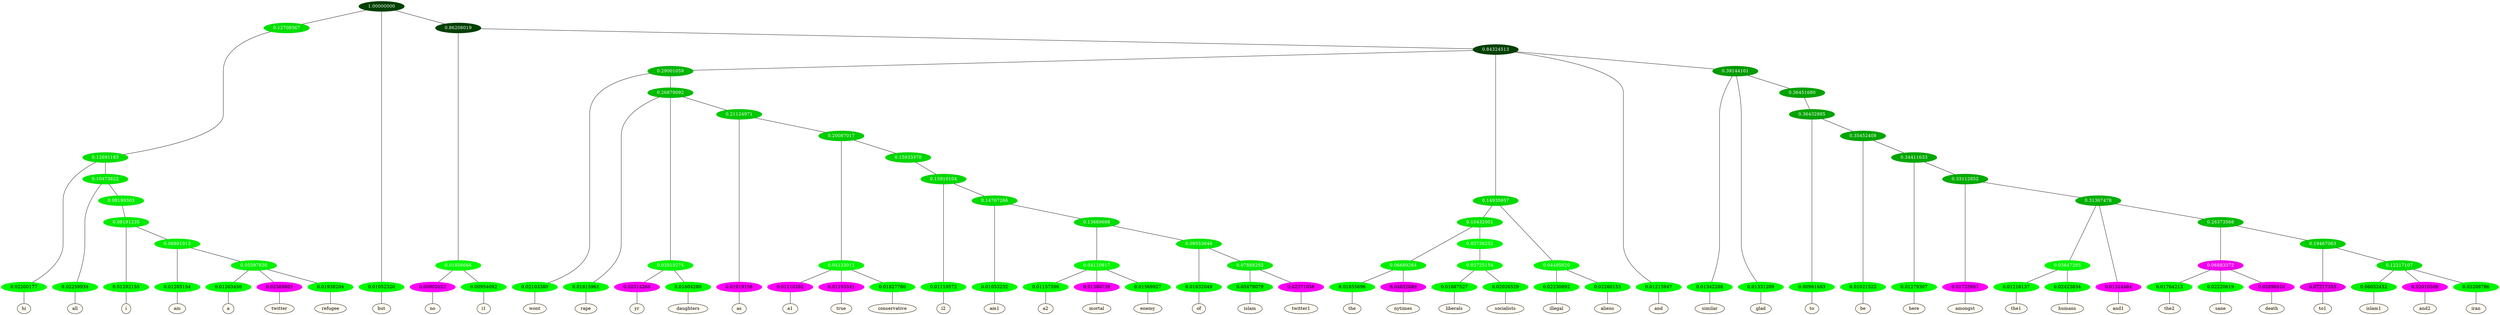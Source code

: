 graph {
	node [format=png height=0.15 nodesep=0.001 ordering=out overlap=prism overlap_scaling=0.01 ranksep=0.001 ratio=0.2 style=filled width=0.15]
	{
		rank=same
		a_w_7 [label=hi color=black fillcolor=floralwhite style="filled,solid"]
		a_w_15 [label=all color=black fillcolor=floralwhite style="filled,solid"]
		a_w_33 [label=i color=black fillcolor=floralwhite style="filled,solid"]
		a_w_44 [label=am color=black fillcolor=floralwhite style="filled,solid"]
		a_w_52 [label=a color=black fillcolor=floralwhite style="filled,solid"]
		a_w_53 [label=twitter color=black fillcolor=floralwhite style="filled,solid"]
		a_w_54 [label=refugee color=black fillcolor=floralwhite style="filled,solid"]
		a_w_2 [label=but color=black fillcolor=floralwhite style="filled,solid"]
		a_w_9 [label=no color=black fillcolor=floralwhite style="filled,solid"]
		a_w_10 [label=i1 color=black fillcolor=floralwhite style="filled,solid"]
		a_w_17 [label=wont color=black fillcolor=floralwhite style="filled,solid"]
		a_w_25 [label=rape color=black fillcolor=floralwhite style="filled,solid"]
		a_w_35 [label=yr color=black fillcolor=floralwhite style="filled,solid"]
		a_w_36 [label=daughters color=black fillcolor=floralwhite style="filled,solid"]
		a_w_37 [label=as color=black fillcolor=floralwhite style="filled,solid"]
		a_w_55 [label=a1 color=black fillcolor=floralwhite style="filled,solid"]
		a_w_56 [label=true color=black fillcolor=floralwhite style="filled,solid"]
		a_w_57 [label=conservative color=black fillcolor=floralwhite style="filled,solid"]
		a_w_61 [label=i2 color=black fillcolor=floralwhite style="filled,solid"]
		a_w_65 [label=am1 color=black fillcolor=floralwhite style="filled,solid"]
		a_w_76 [label=a2 color=black fillcolor=floralwhite style="filled,solid"]
		a_w_77 [label=mortal color=black fillcolor=floralwhite style="filled,solid"]
		a_w_78 [label=enemy color=black fillcolor=floralwhite style="filled,solid"]
		a_w_79 [label=of color=black fillcolor=floralwhite style="filled,solid"]
		a_w_86 [label=islam color=black fillcolor=floralwhite style="filled,solid"]
		a_w_87 [label=twitter1 color=black fillcolor=floralwhite style="filled,solid"]
		a_w_39 [label=the color=black fillcolor=floralwhite style="filled,solid"]
		a_w_40 [label=nytimes color=black fillcolor=floralwhite style="filled,solid"]
		a_w_48 [label=liberals color=black fillcolor=floralwhite style="filled,solid"]
		a_w_49 [label=socialists color=black fillcolor=floralwhite style="filled,solid"]
		a_w_30 [label=illegal color=black fillcolor=floralwhite style="filled,solid"]
		a_w_31 [label=aliens color=black fillcolor=floralwhite style="filled,solid"]
		a_w_13 [label=and color=black fillcolor=floralwhite style="filled,solid"]
		a_w_21 [label=similar color=black fillcolor=floralwhite style="filled,solid"]
		a_w_22 [label=glad color=black fillcolor=floralwhite style="filled,solid"]
		a_w_42 [label=to color=black fillcolor=floralwhite style="filled,solid"]
		a_w_50 [label=be color=black fillcolor=floralwhite style="filled,solid"]
		a_w_59 [label=here color=black fillcolor=floralwhite style="filled,solid"]
		a_w_63 [label=amongst color=black fillcolor=floralwhite style="filled,solid"]
		a_w_72 [label=the1 color=black fillcolor=floralwhite style="filled,solid"]
		a_w_73 [label=humans color=black fillcolor=floralwhite style="filled,solid"]
		a_w_68 [label=and1 color=black fillcolor=floralwhite style="filled,solid"]
		a_w_81 [label=the2 color=black fillcolor=floralwhite style="filled,solid"]
		a_w_82 [label=sane color=black fillcolor=floralwhite style="filled,solid"]
		a_w_83 [label=death color=black fillcolor=floralwhite style="filled,solid"]
		a_w_84 [label=to1 color=black fillcolor=floralwhite style="filled,solid"]
		a_w_88 [label=islam1 color=black fillcolor=floralwhite style="filled,solid"]
		a_w_89 [label=and2 color=black fillcolor=floralwhite style="filled,solid"]
		a_w_90 [label=iran color=black fillcolor=floralwhite style="filled,solid"]
	}
	a_n_7 -- a_w_7
	a_n_15 -- a_w_15
	a_n_33 -- a_w_33
	a_n_44 -- a_w_44
	a_n_52 -- a_w_52
	a_n_53 -- a_w_53
	a_n_54 -- a_w_54
	a_n_2 -- a_w_2
	a_n_9 -- a_w_9
	a_n_10 -- a_w_10
	a_n_17 -- a_w_17
	a_n_25 -- a_w_25
	a_n_35 -- a_w_35
	a_n_36 -- a_w_36
	a_n_37 -- a_w_37
	a_n_55 -- a_w_55
	a_n_56 -- a_w_56
	a_n_57 -- a_w_57
	a_n_61 -- a_w_61
	a_n_65 -- a_w_65
	a_n_76 -- a_w_76
	a_n_77 -- a_w_77
	a_n_78 -- a_w_78
	a_n_79 -- a_w_79
	a_n_86 -- a_w_86
	a_n_87 -- a_w_87
	a_n_39 -- a_w_39
	a_n_40 -- a_w_40
	a_n_48 -- a_w_48
	a_n_49 -- a_w_49
	a_n_30 -- a_w_30
	a_n_31 -- a_w_31
	a_n_13 -- a_w_13
	a_n_21 -- a_w_21
	a_n_22 -- a_w_22
	a_n_42 -- a_w_42
	a_n_50 -- a_w_50
	a_n_59 -- a_w_59
	a_n_63 -- a_w_63
	a_n_72 -- a_w_72
	a_n_73 -- a_w_73
	a_n_68 -- a_w_68
	a_n_81 -- a_w_81
	a_n_82 -- a_w_82
	a_n_83 -- a_w_83
	a_n_84 -- a_w_84
	a_n_88 -- a_w_88
	a_n_89 -- a_w_89
	a_n_90 -- a_w_90
	{
		rank=same
		a_n_7 [label=0.02200177 color="0.334 1.000 0.978" fontcolor=black]
		a_n_15 [label=0.02259934 color="0.334 1.000 0.977" fontcolor=black]
		a_n_33 [label=0.01292155 color="0.334 1.000 0.987" fontcolor=black]
		a_n_44 [label=0.01285154 color="0.334 1.000 0.987" fontcolor=black]
		a_n_52 [label=0.01263450 color="0.334 1.000 0.987" fontcolor=black]
		a_n_53 [label=0.02389803 color="0.835 1.000 0.976" fontcolor=black]
		a_n_54 [label=0.01938204 color="0.334 1.000 0.981" fontcolor=black]
		a_n_2 [label=0.01052320 color="0.334 1.000 0.989" fontcolor=black]
		a_n_9 [label=0.00902022 color="0.835 1.000 0.991" fontcolor=black]
		a_n_10 [label=0.00954092 color="0.334 1.000 0.990" fontcolor=black]
		a_n_17 [label=0.02103380 color="0.334 1.000 0.979" fontcolor=black]
		a_n_25 [label=0.01815961 color="0.334 1.000 0.982" fontcolor=black]
		a_n_35 [label=0.02314268 color="0.835 1.000 0.977" fontcolor=black]
		a_n_36 [label=0.01604280 color="0.334 1.000 0.984" fontcolor=black]
		a_n_37 [label=0.01019158 color="0.835 1.000 0.990" fontcolor=black]
		a_n_55 [label=0.01110282 color="0.835 1.000 0.989" fontcolor=black]
		a_n_56 [label=0.01193541 color="0.835 1.000 0.988" fontcolor=black]
		a_n_57 [label=0.01827760 color="0.334 1.000 0.982" fontcolor=black]
		a_n_61 [label=0.01119572 color="0.334 1.000 0.989" fontcolor=black]
		a_n_65 [label=0.01053232 color="0.334 1.000 0.989" fontcolor=black]
		a_n_76 [label=0.01157596 color="0.334 1.000 0.988" fontcolor=black]
		a_n_77 [label=0.01380738 color="0.835 1.000 0.986" fontcolor=black]
		a_n_78 [label=0.01569927 color="0.334 1.000 0.984" fontcolor=black]
		a_n_79 [label=0.01632049 color="0.334 1.000 0.984" fontcolor=black]
		a_n_86 [label=0.05479079 color="0.334 1.000 0.945" fontcolor=black]
		a_n_87 [label=0.02371056 color="0.835 1.000 0.976" fontcolor=black]
		a_n_39 [label=0.01855696 color="0.334 1.000 0.981" fontcolor=black]
		a_n_40 [label=0.04832689 color="0.835 1.000 0.952" fontcolor=black]
		a_n_48 [label=0.01687527 color="0.334 1.000 0.983" fontcolor=black]
		a_n_49 [label=0.02026529 color="0.334 1.000 0.980" fontcolor=black]
		a_n_30 [label=0.02230892 color="0.334 1.000 0.978" fontcolor=black]
		a_n_31 [label=0.02260153 color="0.334 1.000 0.977" fontcolor=black]
		a_n_13 [label=0.01215947 color="0.334 1.000 0.988" fontcolor=black]
		a_n_21 [label=0.01342288 color="0.334 1.000 0.987" fontcolor=black]
		a_n_22 [label=0.01331209 color="0.334 1.000 0.987" fontcolor=black]
		a_n_42 [label=0.00961683 color="0.334 1.000 0.990" fontcolor=black]
		a_n_50 [label=0.01021522 color="0.334 1.000 0.990" fontcolor=black]
		a_n_59 [label=0.01279307 color="0.334 1.000 0.987" fontcolor=black]
		a_n_63 [label=0.01725697 color="0.835 1.000 0.983" fontcolor=black]
		a_n_72 [label=0.01216137 color="0.334 1.000 0.988" fontcolor=black]
		a_n_73 [label=0.02423834 color="0.334 1.000 0.976" fontcolor=black]
		a_n_68 [label=0.01324484 color="0.835 1.000 0.987" fontcolor=black]
		a_n_81 [label=0.01764213 color="0.334 1.000 0.982" fontcolor=black]
		a_n_82 [label=0.02220619 color="0.334 1.000 0.978" fontcolor=black]
		a_n_83 [label=0.02896910 color="0.835 1.000 0.971" fontcolor=black]
		a_n_84 [label=0.07217353 color="0.835 1.000 0.928" fontcolor=black]
		a_n_88 [label=0.06052452 color="0.334 1.000 0.939" fontcolor=black]
		a_n_89 [label=0.02910506 color="0.835 1.000 0.971" fontcolor=black]
		a_n_90 [label=0.03208786 color="0.334 1.000 0.968" fontcolor=black]
	}
	a_n_0 [label=1.00000000 color="0.334 1.000 0.250" fontcolor=grey99]
	a_n_1 [label=0.12708567 color="0.334 1.000 0.873" fontcolor=grey99]
	a_n_0 -- a_n_1
	a_n_0 -- a_n_2
	a_n_3 [label=0.86208019 color="0.334 1.000 0.250" fontcolor=grey99]
	a_n_0 -- a_n_3
	a_n_4 [label=0.12691183 color="0.334 1.000 0.873" fontcolor=grey99]
	a_n_1 -- a_n_4
	a_n_5 [label=0.01856666 color="0.334 1.000 0.981" fontcolor=grey99]
	a_n_3 -- a_n_5
	a_n_6 [label=0.84324513 color="0.334 1.000 0.250" fontcolor=grey99]
	a_n_3 -- a_n_6
	a_n_4 -- a_n_7
	a_n_8 [label=0.10473622 color="0.334 1.000 0.895" fontcolor=grey99]
	a_n_4 -- a_n_8
	a_n_5 -- a_n_9
	a_n_5 -- a_n_10
	a_n_11 [label=0.29001059 color="0.334 1.000 0.710" fontcolor=grey99]
	a_n_6 -- a_n_11
	a_n_12 [label=0.14935957 color="0.334 1.000 0.851" fontcolor=grey99]
	a_n_6 -- a_n_12
	a_n_6 -- a_n_13
	a_n_14 [label=0.39144161 color="0.334 1.000 0.609" fontcolor=grey99]
	a_n_6 -- a_n_14
	a_n_8 -- a_n_15
	a_n_16 [label=0.08199303 color="0.334 1.000 0.918" fontcolor=grey99]
	a_n_8 -- a_n_16
	a_n_11 -- a_n_17
	a_n_18 [label=0.26879092 color="0.334 1.000 0.731" fontcolor=grey99]
	a_n_11 -- a_n_18
	a_n_19 [label=0.10432001 color="0.334 1.000 0.896" fontcolor=grey99]
	a_n_12 -- a_n_19
	a_n_20 [label=0.04495920 color="0.334 1.000 0.955" fontcolor=grey99]
	a_n_12 -- a_n_20
	a_n_14 -- a_n_21
	a_n_14 -- a_n_22
	a_n_23 [label=0.36451680 color="0.334 1.000 0.635" fontcolor=grey99]
	a_n_14 -- a_n_23
	a_n_24 [label=0.08191235 color="0.334 1.000 0.918" fontcolor=grey99]
	a_n_16 -- a_n_24
	a_n_18 -- a_n_25
	a_n_26 [label=0.03919274 color="0.334 1.000 0.961" fontcolor=grey99]
	a_n_18 -- a_n_26
	a_n_27 [label=0.21124971 color="0.334 1.000 0.789" fontcolor=grey99]
	a_n_18 -- a_n_27
	a_n_28 [label=0.06689264 color="0.334 1.000 0.933" fontcolor=grey99]
	a_n_19 -- a_n_28
	a_n_29 [label=0.03736252 color="0.334 1.000 0.963" fontcolor=grey99]
	a_n_19 -- a_n_29
	a_n_20 -- a_n_30
	a_n_20 -- a_n_31
	a_n_32 [label=0.36432885 color="0.334 1.000 0.636" fontcolor=grey99]
	a_n_23 -- a_n_32
	a_n_24 -- a_n_33
	a_n_34 [label=0.06891013 color="0.334 1.000 0.931" fontcolor=grey99]
	a_n_24 -- a_n_34
	a_n_26 -- a_n_35
	a_n_26 -- a_n_36
	a_n_27 -- a_n_37
	a_n_38 [label=0.20087017 color="0.334 1.000 0.799" fontcolor=grey99]
	a_n_27 -- a_n_38
	a_n_28 -- a_n_39
	a_n_28 -- a_n_40
	a_n_41 [label=0.03725154 color="0.334 1.000 0.963" fontcolor=grey99]
	a_n_29 -- a_n_41
	a_n_32 -- a_n_42
	a_n_43 [label=0.35452408 color="0.334 1.000 0.645" fontcolor=grey99]
	a_n_32 -- a_n_43
	a_n_34 -- a_n_44
	a_n_45 [label=0.05597830 color="0.334 1.000 0.944" fontcolor=grey99]
	a_n_34 -- a_n_45
	a_n_46 [label=0.04133011 color="0.334 1.000 0.959" fontcolor=grey99]
	a_n_38 -- a_n_46
	a_n_47 [label=0.15933370 color="0.334 1.000 0.841" fontcolor=grey99]
	a_n_38 -- a_n_47
	a_n_41 -- a_n_48
	a_n_41 -- a_n_49
	a_n_43 -- a_n_50
	a_n_51 [label=0.34411633 color="0.334 1.000 0.656" fontcolor=grey99]
	a_n_43 -- a_n_51
	a_n_45 -- a_n_52
	a_n_45 -- a_n_53
	a_n_45 -- a_n_54
	a_n_46 -- a_n_55
	a_n_46 -- a_n_56
	a_n_46 -- a_n_57
	a_n_58 [label=0.15910104 color="0.334 1.000 0.841" fontcolor=grey99]
	a_n_47 -- a_n_58
	a_n_51 -- a_n_59
	a_n_60 [label=0.33112852 color="0.334 1.000 0.669" fontcolor=grey99]
	a_n_51 -- a_n_60
	a_n_58 -- a_n_61
	a_n_62 [label=0.14767266 color="0.334 1.000 0.852" fontcolor=grey99]
	a_n_58 -- a_n_62
	a_n_60 -- a_n_63
	a_n_64 [label=0.31367478 color="0.334 1.000 0.686" fontcolor=grey99]
	a_n_60 -- a_n_64
	a_n_62 -- a_n_65
	a_n_66 [label=0.13689698 color="0.334 1.000 0.863" fontcolor=grey99]
	a_n_62 -- a_n_66
	a_n_67 [label=0.03647293 color="0.334 1.000 0.964" fontcolor=grey99]
	a_n_64 -- a_n_67
	a_n_64 -- a_n_68
	a_n_69 [label=0.26373568 color="0.334 1.000 0.736" fontcolor=grey99]
	a_n_64 -- a_n_69
	a_n_70 [label=0.04110817 color="0.334 1.000 0.959" fontcolor=grey99]
	a_n_66 -- a_n_70
	a_n_71 [label=0.09553646 color="0.334 1.000 0.904" fontcolor=grey99]
	a_n_66 -- a_n_71
	a_n_67 -- a_n_72
	a_n_67 -- a_n_73
	a_n_74 [label=0.06883372 color="0.835 1.000 0.931" fontcolor=grey99]
	a_n_69 -- a_n_74
	a_n_75 [label=0.19467063 color="0.334 1.000 0.805" fontcolor=grey99]
	a_n_69 -- a_n_75
	a_n_70 -- a_n_76
	a_n_70 -- a_n_77
	a_n_70 -- a_n_78
	a_n_71 -- a_n_79
	a_n_80 [label=0.07888293 color="0.334 1.000 0.921" fontcolor=grey99]
	a_n_71 -- a_n_80
	a_n_74 -- a_n_81
	a_n_74 -- a_n_82
	a_n_74 -- a_n_83
	a_n_75 -- a_n_84
	a_n_85 [label=0.12217107 color="0.334 1.000 0.878" fontcolor=grey99]
	a_n_75 -- a_n_85
	a_n_80 -- a_n_86
	a_n_80 -- a_n_87
	a_n_85 -- a_n_88
	a_n_85 -- a_n_89
	a_n_85 -- a_n_90
}
